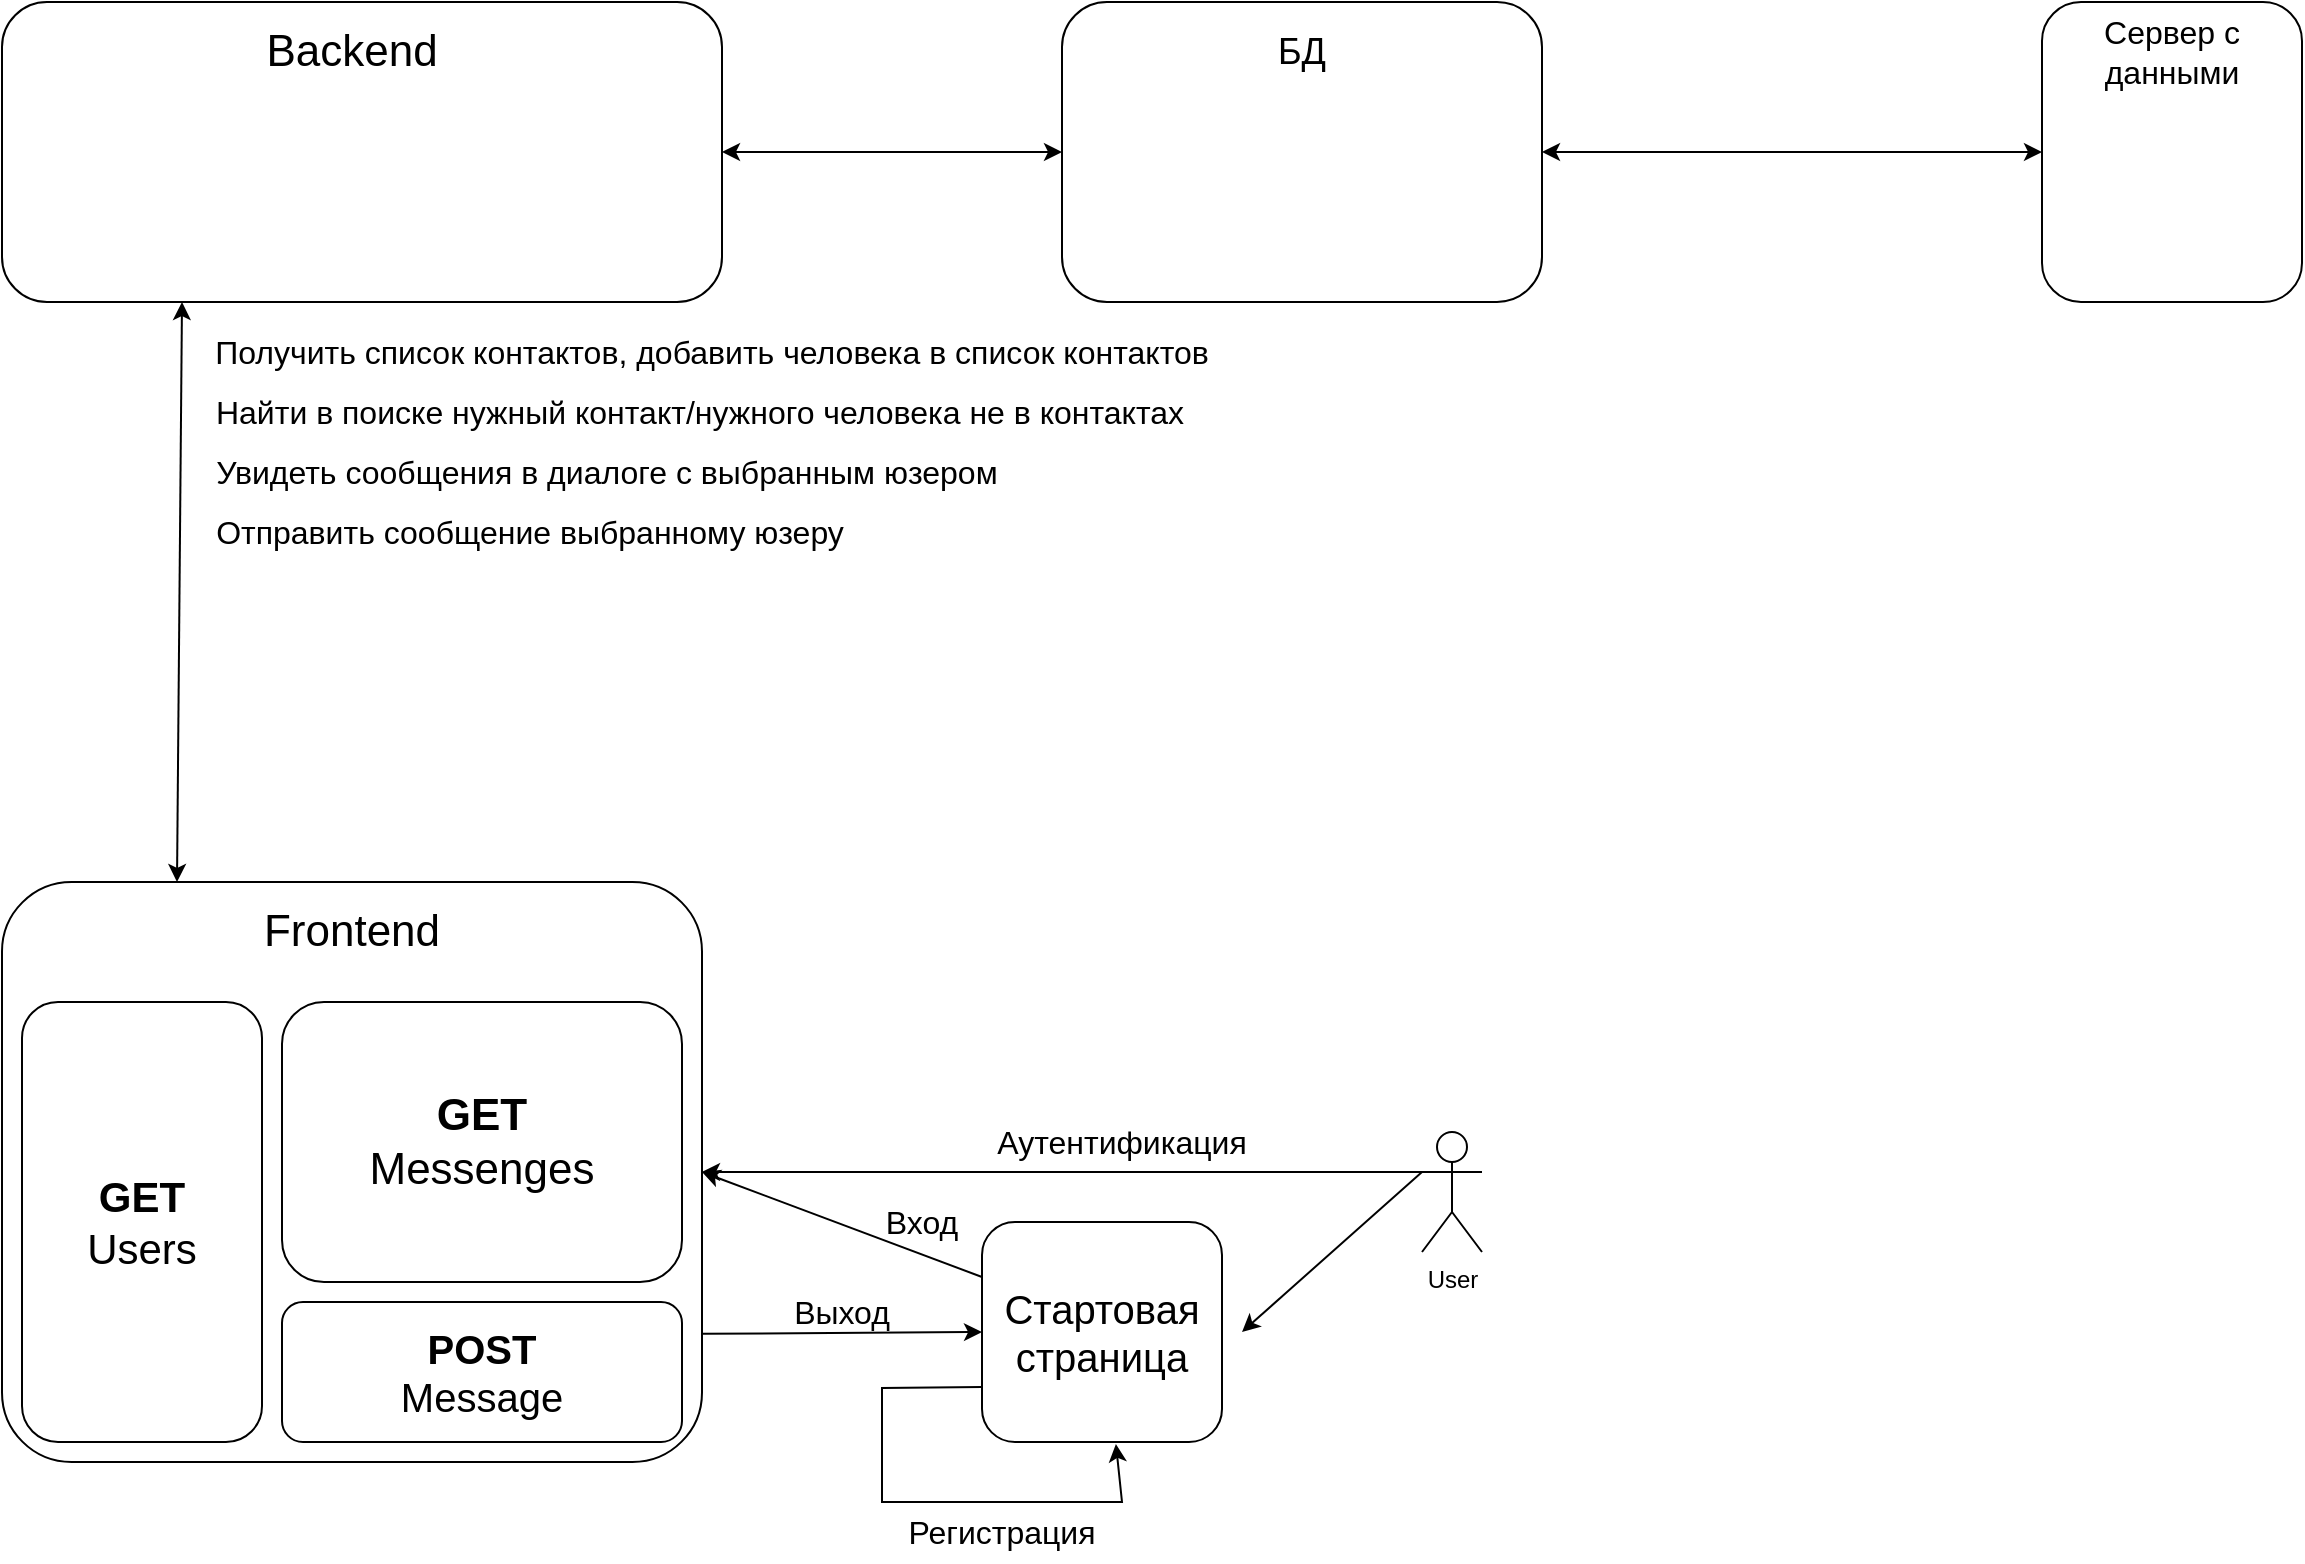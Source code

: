 <mxfile version="28.2.0" pages="2">
  <diagram name="Структура + Флоу" id="pwWmHO8ABWiAnnMKmBsZ">
    <mxGraphModel dx="1378" dy="772" grid="1" gridSize="10" guides="1" tooltips="1" connect="1" arrows="1" fold="1" page="1" pageScale="1" pageWidth="827" pageHeight="1169" math="0" shadow="0">
      <root>
        <mxCell id="0" />
        <mxCell id="1" parent="0" />
        <mxCell id="0Xw1-iP1CDzhg2oN8uOX-1" value="" style="rounded=1;whiteSpace=wrap;html=1;align=center;arcSize=12;" vertex="1" parent="1">
          <mxGeometry x="40" y="610" width="350" height="290" as="geometry" />
        </mxCell>
        <mxCell id="0Xw1-iP1CDzhg2oN8uOX-2" value="" style="rounded=1;whiteSpace=wrap;html=1;" vertex="1" parent="1">
          <mxGeometry x="50" y="670" width="120" height="220" as="geometry" />
        </mxCell>
        <mxCell id="0Xw1-iP1CDzhg2oN8uOX-3" value="" style="rounded=1;whiteSpace=wrap;html=1;" vertex="1" parent="1">
          <mxGeometry x="180" y="670" width="200" height="140" as="geometry" />
        </mxCell>
        <mxCell id="0Xw1-iP1CDzhg2oN8uOX-4" value="" style="rounded=1;whiteSpace=wrap;html=1;" vertex="1" parent="1">
          <mxGeometry x="180" y="820" width="200" height="70" as="geometry" />
        </mxCell>
        <mxCell id="0Xw1-iP1CDzhg2oN8uOX-8" value="Frontend" style="text;html=1;align=center;verticalAlign=middle;whiteSpace=wrap;rounded=0;strokeWidth=2;fontSize=22;" vertex="1" parent="1">
          <mxGeometry x="185" y="620" width="60" height="30" as="geometry" />
        </mxCell>
        <mxCell id="0Xw1-iP1CDzhg2oN8uOX-9" value="&lt;font style=&quot;font-size: 21px;&quot;&gt;&lt;b style=&quot;&quot;&gt;GET&lt;/b&gt; Users&lt;/font&gt;" style="text;html=1;align=center;verticalAlign=middle;whiteSpace=wrap;rounded=0;" vertex="1" parent="1">
          <mxGeometry x="80" y="765" width="60" height="30" as="geometry" />
        </mxCell>
        <mxCell id="0Xw1-iP1CDzhg2oN8uOX-10" value="&lt;b&gt;GET&lt;/b&gt; Messenges" style="text;html=1;align=center;verticalAlign=middle;whiteSpace=wrap;rounded=0;fontSize=22;" vertex="1" parent="1">
          <mxGeometry x="250" y="725" width="60" height="30" as="geometry" />
        </mxCell>
        <mxCell id="0Xw1-iP1CDzhg2oN8uOX-11" value="User" style="shape=umlActor;verticalLabelPosition=bottom;verticalAlign=top;html=1;outlineConnect=0;" vertex="1" parent="1">
          <mxGeometry x="750" y="735" width="30" height="60" as="geometry" />
        </mxCell>
        <mxCell id="0Xw1-iP1CDzhg2oN8uOX-12" value="&lt;font style=&quot;font-size: 20px;&quot;&gt;&lt;b style=&quot;&quot;&gt;POST&lt;/b&gt; Message&lt;/font&gt;" style="text;html=1;align=center;verticalAlign=middle;whiteSpace=wrap;rounded=0;" vertex="1" parent="1">
          <mxGeometry x="250" y="840" width="60" height="30" as="geometry" />
        </mxCell>
        <mxCell id="0Xw1-iP1CDzhg2oN8uOX-13" value="" style="rounded=1;whiteSpace=wrap;html=1;" vertex="1" parent="1">
          <mxGeometry x="530" y="780" width="120" height="110" as="geometry" />
        </mxCell>
        <mxCell id="0Xw1-iP1CDzhg2oN8uOX-15" value="" style="endArrow=classic;html=1;rounded=0;exitX=0;exitY=0.75;exitDx=0;exitDy=0;entryX=0.558;entryY=1.009;entryDx=0;entryDy=0;entryPerimeter=0;" edge="1" parent="1" source="0Xw1-iP1CDzhg2oN8uOX-13" target="0Xw1-iP1CDzhg2oN8uOX-13">
          <mxGeometry width="50" height="50" relative="1" as="geometry">
            <mxPoint x="390" y="700" as="sourcePoint" />
            <mxPoint x="680" y="920" as="targetPoint" />
            <Array as="points">
              <mxPoint x="480" y="863" />
              <mxPoint x="480" y="920" />
              <mxPoint x="600" y="920" />
            </Array>
          </mxGeometry>
        </mxCell>
        <mxCell id="0Xw1-iP1CDzhg2oN8uOX-16" value="&lt;font style=&quot;font-size: 20px;&quot;&gt;Стартовая&lt;/font&gt;&lt;div&gt;&lt;font style=&quot;font-size: 20px;&quot;&gt;страница&lt;/font&gt;&lt;/div&gt;" style="text;html=1;align=center;verticalAlign=middle;whiteSpace=wrap;rounded=0;" vertex="1" parent="1">
          <mxGeometry x="520" y="820" width="140" height="30" as="geometry" />
        </mxCell>
        <mxCell id="0Xw1-iP1CDzhg2oN8uOX-17" value="&lt;font&gt;Регистрация&lt;/font&gt;" style="text;html=1;align=center;verticalAlign=middle;whiteSpace=wrap;rounded=0;fontSize=16;" vertex="1" parent="1">
          <mxGeometry x="510" y="920" width="60" height="30" as="geometry" />
        </mxCell>
        <mxCell id="0Xw1-iP1CDzhg2oN8uOX-21" value="" style="endArrow=classic;html=1;rounded=0;exitX=0;exitY=0.25;exitDx=0;exitDy=0;entryX=1;entryY=0.5;entryDx=0;entryDy=0;" edge="1" parent="1" source="0Xw1-iP1CDzhg2oN8uOX-13" target="0Xw1-iP1CDzhg2oN8uOX-1">
          <mxGeometry width="50" height="50" relative="1" as="geometry">
            <mxPoint x="390" y="700" as="sourcePoint" />
            <mxPoint x="440" y="650" as="targetPoint" />
          </mxGeometry>
        </mxCell>
        <mxCell id="0Xw1-iP1CDzhg2oN8uOX-22" value="" style="endArrow=classic;html=1;rounded=0;entryX=1;entryY=0.5;entryDx=0;entryDy=0;" edge="1" parent="1" target="0Xw1-iP1CDzhg2oN8uOX-1">
          <mxGeometry width="50" height="50" relative="1" as="geometry">
            <mxPoint x="750" y="755" as="sourcePoint" />
            <mxPoint x="440" y="650" as="targetPoint" />
          </mxGeometry>
        </mxCell>
        <mxCell id="0Xw1-iP1CDzhg2oN8uOX-23" value="Аутентификация" style="text;html=1;align=center;verticalAlign=middle;whiteSpace=wrap;rounded=0;fontSize=16;" vertex="1" parent="1">
          <mxGeometry x="570" y="725" width="60" height="30" as="geometry" />
        </mxCell>
        <mxCell id="0Xw1-iP1CDzhg2oN8uOX-24" value="&lt;font style=&quot;font-size: 16px;&quot;&gt;Вход&lt;/font&gt;" style="text;html=1;align=center;verticalAlign=middle;whiteSpace=wrap;rounded=0;" vertex="1" parent="1">
          <mxGeometry x="470" y="765" width="60" height="30" as="geometry" />
        </mxCell>
        <mxCell id="0Xw1-iP1CDzhg2oN8uOX-25" value="" style="endArrow=classic;html=1;rounded=0;entryX=0;entryY=0.5;entryDx=0;entryDy=0;exitX=1;exitY=0.779;exitDx=0;exitDy=0;exitPerimeter=0;" edge="1" parent="1" source="0Xw1-iP1CDzhg2oN8uOX-1" target="0Xw1-iP1CDzhg2oN8uOX-13">
          <mxGeometry width="50" height="50" relative="1" as="geometry">
            <mxPoint x="390" y="840" as="sourcePoint" />
            <mxPoint x="440" y="790" as="targetPoint" />
          </mxGeometry>
        </mxCell>
        <mxCell id="0Xw1-iP1CDzhg2oN8uOX-26" value="&lt;font style=&quot;font-size: 16px;&quot;&gt;Выход&lt;/font&gt;" style="text;html=1;align=center;verticalAlign=middle;whiteSpace=wrap;rounded=0;" vertex="1" parent="1">
          <mxGeometry x="430" y="810" width="60" height="30" as="geometry" />
        </mxCell>
        <mxCell id="0Xw1-iP1CDzhg2oN8uOX-27" value="" style="endArrow=classic;html=1;rounded=0;exitX=0;exitY=0.333;exitDx=0;exitDy=0;exitPerimeter=0;entryX=1;entryY=0.5;entryDx=0;entryDy=0;" edge="1" parent="1" source="0Xw1-iP1CDzhg2oN8uOX-11" target="0Xw1-iP1CDzhg2oN8uOX-16">
          <mxGeometry width="50" height="50" relative="1" as="geometry">
            <mxPoint x="390" y="580" as="sourcePoint" />
            <mxPoint x="440" y="530" as="targetPoint" />
          </mxGeometry>
        </mxCell>
        <mxCell id="0Xw1-iP1CDzhg2oN8uOX-28" value="" style="rounded=1;whiteSpace=wrap;html=1;" vertex="1" parent="1">
          <mxGeometry x="40" y="170" width="360" height="150" as="geometry" />
        </mxCell>
        <mxCell id="0Xw1-iP1CDzhg2oN8uOX-29" value="&lt;font style=&quot;font-size: 22px;&quot;&gt;Backend&lt;/font&gt;" style="text;html=1;align=center;verticalAlign=middle;whiteSpace=wrap;rounded=0;" vertex="1" parent="1">
          <mxGeometry x="185" y="180" width="60" height="30" as="geometry" />
        </mxCell>
        <mxCell id="0Xw1-iP1CDzhg2oN8uOX-30" value="" style="endArrow=classic;startArrow=classic;html=1;rounded=0;exitX=0.25;exitY=0;exitDx=0;exitDy=0;entryX=0.25;entryY=1;entryDx=0;entryDy=0;" edge="1" parent="1" source="0Xw1-iP1CDzhg2oN8uOX-1" target="0Xw1-iP1CDzhg2oN8uOX-28">
          <mxGeometry width="50" height="50" relative="1" as="geometry">
            <mxPoint x="390" y="580" as="sourcePoint" />
            <mxPoint x="440" y="530" as="targetPoint" />
            <Array as="points" />
          </mxGeometry>
        </mxCell>
        <mxCell id="0Xw1-iP1CDzhg2oN8uOX-31" value="Получить список контактов, добавить человека в список контактов" style="text;html=1;align=center;verticalAlign=middle;whiteSpace=wrap;rounded=0;fontSize=16;" vertex="1" parent="1">
          <mxGeometry x="135" y="330" width="520" height="30" as="geometry" />
        </mxCell>
        <mxCell id="0Xw1-iP1CDzhg2oN8uOX-32" value="Увидеть сообщения в диалоге с выбранным юзером" style="text;html=1;align=center;verticalAlign=middle;whiteSpace=wrap;rounded=0;fontSize=16;" vertex="1" parent="1">
          <mxGeometry x="144" y="390" width="397" height="30" as="geometry" />
        </mxCell>
        <mxCell id="0Xw1-iP1CDzhg2oN8uOX-33" value="Найти в поиске нужный контакт/нужного человека не в контактах" style="text;html=1;align=center;verticalAlign=middle;whiteSpace=wrap;rounded=0;fontSize=16;" vertex="1" parent="1">
          <mxGeometry x="140" y="360" width="498" height="30" as="geometry" />
        </mxCell>
        <mxCell id="0Xw1-iP1CDzhg2oN8uOX-34" value="Отправить сообщение выбранному юзеру" style="text;html=1;align=center;verticalAlign=middle;whiteSpace=wrap;rounded=0;fontSize=16;" vertex="1" parent="1">
          <mxGeometry x="144" y="420" width="320" height="30" as="geometry" />
        </mxCell>
        <mxCell id="0Xw1-iP1CDzhg2oN8uOX-35" value="" style="rounded=1;whiteSpace=wrap;html=1;" vertex="1" parent="1">
          <mxGeometry x="570" y="170" width="240" height="150" as="geometry" />
        </mxCell>
        <mxCell id="0Xw1-iP1CDzhg2oN8uOX-36" value="" style="endArrow=classic;startArrow=classic;html=1;rounded=0;entryX=0;entryY=0.5;entryDx=0;entryDy=0;exitX=1;exitY=0.5;exitDx=0;exitDy=0;" edge="1" parent="1" source="0Xw1-iP1CDzhg2oN8uOX-28" target="0Xw1-iP1CDzhg2oN8uOX-35">
          <mxGeometry width="50" height="50" relative="1" as="geometry">
            <mxPoint x="400" y="260" as="sourcePoint" />
            <mxPoint x="450" y="210" as="targetPoint" />
          </mxGeometry>
        </mxCell>
        <mxCell id="0Xw1-iP1CDzhg2oN8uOX-37" value="&lt;font style=&quot;font-size: 18px;&quot;&gt;БД&lt;/font&gt;" style="text;html=1;align=center;verticalAlign=middle;whiteSpace=wrap;rounded=0;" vertex="1" parent="1">
          <mxGeometry x="660" y="180" width="60" height="30" as="geometry" />
        </mxCell>
        <mxCell id="0Xw1-iP1CDzhg2oN8uOX-38" value="" style="rounded=1;whiteSpace=wrap;html=1;" vertex="1" parent="1">
          <mxGeometry x="1060" y="170" width="130" height="150" as="geometry" />
        </mxCell>
        <mxCell id="0Xw1-iP1CDzhg2oN8uOX-39" value="&lt;font style=&quot;font-size: 16px;&quot;&gt;Сервер с данными&lt;/font&gt;" style="text;html=1;align=center;verticalAlign=middle;whiteSpace=wrap;rounded=0;" vertex="1" parent="1">
          <mxGeometry x="1085" y="180" width="80" height="30" as="geometry" />
        </mxCell>
        <mxCell id="0Xw1-iP1CDzhg2oN8uOX-40" value="" style="endArrow=classic;startArrow=classic;html=1;rounded=0;exitX=1;exitY=0.5;exitDx=0;exitDy=0;entryX=0;entryY=0.5;entryDx=0;entryDy=0;" edge="1" parent="1" source="0Xw1-iP1CDzhg2oN8uOX-35" target="0Xw1-iP1CDzhg2oN8uOX-38">
          <mxGeometry width="50" height="50" relative="1" as="geometry">
            <mxPoint x="940" y="440" as="sourcePoint" />
            <mxPoint x="990" y="390" as="targetPoint" />
          </mxGeometry>
        </mxCell>
      </root>
    </mxGraphModel>
  </diagram>
  <diagram id="9c3Z3mIKZaXGdQKgjx_O" name="Сценарии использования">
    <mxGraphModel dx="1378" dy="772" grid="1" gridSize="10" guides="1" tooltips="1" connect="1" arrows="1" fold="1" page="1" pageScale="1" pageWidth="827" pageHeight="1169" math="0" shadow="0">
      <root>
        <mxCell id="0" />
        <mxCell id="1" parent="0" />
        <mxCell id="aeVO5vwJQsbvG0us7Sa9-1" value="Зарегистрированный&lt;div&gt;пользователь&lt;/div&gt;" style="shape=umlActor;verticalLabelPosition=bottom;verticalAlign=top;html=1;outlineConnect=0;" vertex="1" parent="1">
          <mxGeometry x="60" y="410" width="30" height="60" as="geometry" />
        </mxCell>
        <mxCell id="aeVO5vwJQsbvG0us7Sa9-2" value="Незарегистрированный&lt;div&gt;пользователь&lt;/div&gt;" style="shape=umlActor;verticalLabelPosition=bottom;verticalAlign=top;html=1;outlineConnect=0;" vertex="1" parent="1">
          <mxGeometry x="60" y="540" width="30" height="60" as="geometry" />
        </mxCell>
        <mxCell id="aeVO5vwJQsbvG0us7Sa9-3" value="Зарегистрироваться" style="ellipse;whiteSpace=wrap;html=1;" vertex="1" parent="1">
          <mxGeometry x="210" y="540" width="130" height="80" as="geometry" />
        </mxCell>
        <mxCell id="aeVO5vwJQsbvG0us7Sa9-4" value="Войти" style="ellipse;whiteSpace=wrap;html=1;" vertex="1" parent="1">
          <mxGeometry x="210" y="410" width="130" height="80" as="geometry" />
        </mxCell>
        <mxCell id="aeVO5vwJQsbvG0us7Sa9-6" value="Выйти&lt;span style=&quot;color: rgba(0, 0, 0, 0); font-family: monospace; font-size: 0px; text-align: start; text-wrap-mode: nowrap;&quot;&gt;%3CmxGraphModel%3E%3Croot%3E%3CmxCell%20id%3D%220%22%2F%3E%3CmxCell%20id%3D%221%22%20parent%3D%220%22%2F%3E%3CmxCell%20id%3D%222%22%20value%3D%22%D0%92%D0%BE%D0%B9%D1%82%D0%B8%22%20style%3D%22ellipse%3BwhiteSpace%3Dwrap%3Bhtml%3D1%3B%22%20vertex%3D%221%22%20parent%3D%221%22%3E%3CmxGeometry%20x%3D%22210%22%20y%3D%22410%22%20width%3D%22130%22%20height%3D%2280%22%20as%3D%22geometry%22%2F%3E%3C%2FmxCell%3E%3C%2Froot%3E%3C%2FmxGraphModel%3E&lt;/span&gt;" style="ellipse;whiteSpace=wrap;html=1;" vertex="1" parent="1">
          <mxGeometry x="414" y="305" width="130" height="80" as="geometry" />
        </mxCell>
        <mxCell id="aeVO5vwJQsbvG0us7Sa9-7" value="Поставить аватарку" style="ellipse;whiteSpace=wrap;html=1;" vertex="1" parent="1">
          <mxGeometry x="414" y="405" width="130" height="80" as="geometry" />
        </mxCell>
        <mxCell id="aeVO5vwJQsbvG0us7Sa9-8" value="Посмотреть&lt;div&gt;список контактов&lt;/div&gt;" style="ellipse;whiteSpace=wrap;html=1;" vertex="1" parent="1">
          <mxGeometry x="414" y="505" width="130" height="80" as="geometry" />
        </mxCell>
        <mxCell id="aeVO5vwJQsbvG0us7Sa9-9" value="" style="endArrow=classic;html=1;rounded=0;entryX=0;entryY=0.5;entryDx=0;entryDy=0;" edge="1" parent="1" target="aeVO5vwJQsbvG0us7Sa9-4">
          <mxGeometry width="50" height="50" relative="1" as="geometry">
            <mxPoint x="90" y="430" as="sourcePoint" />
            <mxPoint x="140" y="380" as="targetPoint" />
          </mxGeometry>
        </mxCell>
        <mxCell id="aeVO5vwJQsbvG0us7Sa9-10" value="" style="endArrow=classic;html=1;rounded=0;entryX=0;entryY=0.5;entryDx=0;entryDy=0;" edge="1" parent="1" target="aeVO5vwJQsbvG0us7Sa9-3">
          <mxGeometry width="50" height="50" relative="1" as="geometry">
            <mxPoint x="90" y="560" as="sourcePoint" />
            <mxPoint x="140" y="510" as="targetPoint" />
          </mxGeometry>
        </mxCell>
        <mxCell id="aeVO5vwJQsbvG0us7Sa9-11" value="" style="endArrow=classic;html=1;rounded=0;entryX=0;entryY=0.5;entryDx=0;entryDy=0;" edge="1" parent="1" target="aeVO5vwJQsbvG0us7Sa9-6">
          <mxGeometry width="50" height="50" relative="1" as="geometry">
            <mxPoint x="340" y="450" as="sourcePoint" />
            <mxPoint x="390" y="400" as="targetPoint" />
          </mxGeometry>
        </mxCell>
        <mxCell id="aeVO5vwJQsbvG0us7Sa9-12" value="" style="endArrow=classic;html=1;rounded=0;exitX=1;exitY=0.5;exitDx=0;exitDy=0;entryX=0;entryY=0.5;entryDx=0;entryDy=0;" edge="1" parent="1" source="aeVO5vwJQsbvG0us7Sa9-4" target="aeVO5vwJQsbvG0us7Sa9-7">
          <mxGeometry width="50" height="50" relative="1" as="geometry">
            <mxPoint x="390" y="370" as="sourcePoint" />
            <mxPoint x="440" y="320" as="targetPoint" />
          </mxGeometry>
        </mxCell>
        <mxCell id="aeVO5vwJQsbvG0us7Sa9-13" value="" style="endArrow=classic;html=1;rounded=0;entryX=0;entryY=0.5;entryDx=0;entryDy=0;" edge="1" parent="1" target="aeVO5vwJQsbvG0us7Sa9-8">
          <mxGeometry width="50" height="50" relative="1" as="geometry">
            <mxPoint x="340" y="450" as="sourcePoint" />
            <mxPoint x="440" y="320" as="targetPoint" />
          </mxGeometry>
        </mxCell>
        <mxCell id="aeVO5vwJQsbvG0us7Sa9-15" value="Добавить человека в контакты" style="ellipse;whiteSpace=wrap;html=1;" vertex="1" parent="1">
          <mxGeometry x="610" y="505" width="130" height="80" as="geometry" />
        </mxCell>
        <mxCell id="aeVO5vwJQsbvG0us7Sa9-16" value="Выбрать человека&lt;div&gt;&amp;nbsp;из контактов или&lt;div&gt;не из контактов&lt;/div&gt;&lt;/div&gt;" style="ellipse;whiteSpace=wrap;html=1;" vertex="1" parent="1">
          <mxGeometry x="610" y="605" width="130" height="80" as="geometry" />
        </mxCell>
        <mxCell id="aeVO5vwJQsbvG0us7Sa9-17" value="" style="endArrow=classic;html=1;rounded=0;exitX=0;exitY=0.5;exitDx=0;exitDy=0;entryX=1;entryY=0.5;entryDx=0;entryDy=0;" edge="1" parent="1" source="aeVO5vwJQsbvG0us7Sa9-15" target="aeVO5vwJQsbvG0us7Sa9-8">
          <mxGeometry width="50" height="50" relative="1" as="geometry">
            <mxPoint x="390" y="370" as="sourcePoint" />
            <mxPoint x="440" y="320" as="targetPoint" />
          </mxGeometry>
        </mxCell>
        <mxCell id="aeVO5vwJQsbvG0us7Sa9-18" value="" style="endArrow=classic;html=1;rounded=0;exitX=0;exitY=0.5;exitDx=0;exitDy=0;entryX=1;entryY=0.5;entryDx=0;entryDy=0;" edge="1" parent="1" source="aeVO5vwJQsbvG0us7Sa9-16" target="aeVO5vwJQsbvG0us7Sa9-8">
          <mxGeometry width="50" height="50" relative="1" as="geometry">
            <mxPoint x="390" y="370" as="sourcePoint" />
            <mxPoint x="550" y="540" as="targetPoint" />
          </mxGeometry>
        </mxCell>
        <mxCell id="aeVO5vwJQsbvG0us7Sa9-19" value="" style="endArrow=classic;html=1;rounded=0;entryX=0;entryY=0.5;entryDx=0;entryDy=0;" edge="1" parent="1" target="aeVO5vwJQsbvG0us7Sa9-20">
          <mxGeometry width="50" height="50" relative="1" as="geometry">
            <mxPoint x="544" y="550" as="sourcePoint" />
            <mxPoint x="594" y="500" as="targetPoint" />
          </mxGeometry>
        </mxCell>
        <mxCell id="aeVO5vwJQsbvG0us7Sa9-20" value="Посмотреть диалог&lt;div&gt;&amp;nbsp;с выбранным человеком&lt;/div&gt;" style="ellipse;whiteSpace=wrap;html=1;" vertex="1" parent="1">
          <mxGeometry x="610" y="405" width="130" height="80" as="geometry" />
        </mxCell>
        <mxCell id="aeVO5vwJQsbvG0us7Sa9-21" value="Отправить сообщение" style="ellipse;whiteSpace=wrap;html=1;" vertex="1" parent="1">
          <mxGeometry x="870" y="405" width="130" height="80" as="geometry" />
        </mxCell>
        <mxCell id="aeVO5vwJQsbvG0us7Sa9-22" value="Редактировать сообщение" style="ellipse;whiteSpace=wrap;html=1;" vertex="1" parent="1">
          <mxGeometry x="1130" y="405" width="130" height="80" as="geometry" />
        </mxCell>
        <mxCell id="aeVO5vwJQsbvG0us7Sa9-24" value="Изменить сообщение" style="ellipse;whiteSpace=wrap;html=1;" vertex="1" parent="1">
          <mxGeometry x="1300" y="305" width="130" height="80" as="geometry" />
        </mxCell>
        <mxCell id="aeVO5vwJQsbvG0us7Sa9-25" value="Удалить сообщение" style="ellipse;whiteSpace=wrap;html=1;" vertex="1" parent="1">
          <mxGeometry x="1300" y="405" width="130" height="80" as="geometry" />
        </mxCell>
        <mxCell id="aeVO5vwJQsbvG0us7Sa9-26" value="" style="endArrow=classic;html=1;rounded=0;entryX=0;entryY=0.5;entryDx=0;entryDy=0;exitX=1;exitY=0.5;exitDx=0;exitDy=0;" edge="1" parent="1" source="aeVO5vwJQsbvG0us7Sa9-20" target="aeVO5vwJQsbvG0us7Sa9-21">
          <mxGeometry width="50" height="50" relative="1" as="geometry">
            <mxPoint x="970" y="440" as="sourcePoint" />
            <mxPoint x="1020" y="390" as="targetPoint" />
          </mxGeometry>
        </mxCell>
        <mxCell id="aeVO5vwJQsbvG0us7Sa9-27" value="" style="endArrow=classic;html=1;rounded=0;exitX=1;exitY=0.5;exitDx=0;exitDy=0;entryX=0;entryY=0.5;entryDx=0;entryDy=0;" edge="1" parent="1" source="aeVO5vwJQsbvG0us7Sa9-21" target="aeVO5vwJQsbvG0us7Sa9-22">
          <mxGeometry width="50" height="50" relative="1" as="geometry">
            <mxPoint x="1030" y="440" as="sourcePoint" />
            <mxPoint x="1080" y="390" as="targetPoint" />
          </mxGeometry>
        </mxCell>
        <mxCell id="aeVO5vwJQsbvG0us7Sa9-28" value="" style="endArrow=classic;html=1;rounded=0;entryX=1;entryY=0.5;entryDx=0;entryDy=0;exitX=0;exitY=0.5;exitDx=0;exitDy=0;" edge="1" parent="1" source="aeVO5vwJQsbvG0us7Sa9-24" target="aeVO5vwJQsbvG0us7Sa9-22">
          <mxGeometry width="50" height="50" relative="1" as="geometry">
            <mxPoint x="970" y="440" as="sourcePoint" />
            <mxPoint x="1020" y="390" as="targetPoint" />
          </mxGeometry>
        </mxCell>
        <mxCell id="aeVO5vwJQsbvG0us7Sa9-29" value="" style="endArrow=classic;html=1;rounded=0;exitX=0;exitY=0.5;exitDx=0;exitDy=0;entryX=1;entryY=0.5;entryDx=0;entryDy=0;" edge="1" parent="1" source="aeVO5vwJQsbvG0us7Sa9-25" target="aeVO5vwJQsbvG0us7Sa9-22">
          <mxGeometry width="50" height="50" relative="1" as="geometry">
            <mxPoint x="970" y="440" as="sourcePoint" />
            <mxPoint x="1020" y="390" as="targetPoint" />
          </mxGeometry>
        </mxCell>
        <mxCell id="aeVO5vwJQsbvG0us7Sa9-30" value="расширяется" style="text;html=1;align=center;verticalAlign=middle;whiteSpace=wrap;rounded=0;" vertex="1" parent="1">
          <mxGeometry x="340" y="305" width="70" height="30" as="geometry" />
        </mxCell>
        <mxCell id="aeVO5vwJQsbvG0us7Sa9-31" value="расширяется" style="text;html=1;align=center;verticalAlign=middle;whiteSpace=wrap;rounded=0;" vertex="1" parent="1">
          <mxGeometry x="544" y="405" width="70" height="30" as="geometry" />
        </mxCell>
        <mxCell id="aeVO5vwJQsbvG0us7Sa9-32" value="расширяется" style="text;html=1;align=center;verticalAlign=middle;whiteSpace=wrap;rounded=0;" vertex="1" parent="1">
          <mxGeometry x="780" y="410" width="70" height="30" as="geometry" />
        </mxCell>
        <mxCell id="aeVO5vwJQsbvG0us7Sa9-33" value="расширяется" style="text;html=1;align=center;verticalAlign=middle;whiteSpace=wrap;rounded=0;" vertex="1" parent="1">
          <mxGeometry x="1030" y="410" width="70" height="30" as="geometry" />
        </mxCell>
        <mxCell id="aeVO5vwJQsbvG0us7Sa9-34" value="включает" style="text;html=1;align=center;verticalAlign=middle;whiteSpace=wrap;rounded=0;" vertex="1" parent="1">
          <mxGeometry x="530" y="605" width="60" height="30" as="geometry" />
        </mxCell>
        <mxCell id="aeVO5vwJQsbvG0us7Sa9-35" value="включает" style="text;html=1;align=center;verticalAlign=middle;whiteSpace=wrap;rounded=0;" vertex="1" parent="1">
          <mxGeometry x="1250" y="460" width="60" height="30" as="geometry" />
        </mxCell>
        <mxCell id="aeVO5vwJQsbvG0us7Sa9-36" value="включает" style="text;html=1;align=center;verticalAlign=middle;whiteSpace=wrap;rounded=0;" vertex="1" parent="1">
          <mxGeometry x="1230" y="355" width="60" height="30" as="geometry" />
        </mxCell>
        <mxCell id="aeVO5vwJQsbvG0us7Sa9-40" value="включает" style="text;html=1;align=center;verticalAlign=middle;whiteSpace=wrap;rounded=0;" vertex="1" parent="1">
          <mxGeometry x="560" y="550" width="60" height="30" as="geometry" />
        </mxCell>
        <mxCell id="aeVO5vwJQsbvG0us7Sa9-41" value="расширяется" style="text;html=1;align=center;verticalAlign=middle;whiteSpace=wrap;rounded=0;" vertex="1" parent="1">
          <mxGeometry x="379" y="475" width="70" height="30" as="geometry" />
        </mxCell>
      </root>
    </mxGraphModel>
  </diagram>
</mxfile>
